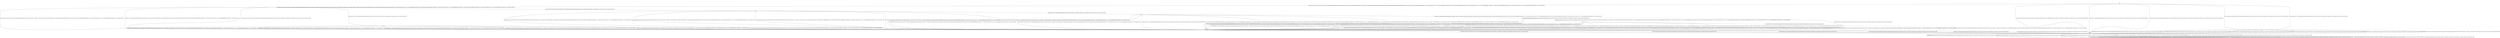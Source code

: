 digraph g {
__start0 [label="" shape="none"];

	s0 [shape="circle" label="s0"];
	s1 [shape="circle" label="s1"];
	s2 [shape="circle" label="s2"];
	s3 [shape="circle" label="s3"];
	s4 [shape="circle" label="s4"];
	s5 [shape="circle" label="s5"];
	s6 [shape="circle" label="s6"];
	s7 [shape="circle" label="s7"];
	s8 [shape="circle" label="s8"];
	s9 [shape="circle" label="s9"];
	s10 [shape="circle" label="s10"];
	s11 [shape="circle" label="s11"];
	s0 -> s1 [label="ClientHelloWord{suite=TLS_RSA_WITH_AES_128_CBC_SHA} / ResponseFingerprint[Exception=false, Encrypted=false, #Records=3, #Messages=3, RecordClasses=[Record,Record,Record,], MessageClasses=[ServerHelloMessage,CertificateMessage,ServerHelloDoneMessage,], Messages=[SERVER_HELLO,CERTIFICATE,SERVER_HELLO_DONE,], Reccords=[Record{contentType=ModifiableByte{originalValue=22}, protocolVersion=Original byte value is: 03 01, length=ModifiableInteger{originalValue=74}},Record{contentType=ModifiableByte{originalValue=22}, protocolVersion=Original byte value is: 03 01, length=ModifiableInteger{originalValue=772}},Record{contentType=ModifiableByte{originalValue=22}, protocolVersion=Original byte value is: 03 01, length=ModifiableInteger{originalValue=4}},], NetworkState=TIMEOUT]"];
	s0 -> s3 [label="GenericMessageWord{message=APPLICATION} / ResponseFingerprint[Exception=false, Encrypted=false, #Records=0, #Messages=0, RecordClasses=[], MessageClasses=[], Messages=[], Reccords=[], NetworkState=TIMEOUT]"];
	s0 -> s3 [label="ChangeCipherSpecWord{} / ResponseFingerprint[Exception=false, Encrypted=false, #Records=0, #Messages=0, RecordClasses=[], MessageClasses=[], Messages=[], Reccords=[], NetworkState=TIMEOUT]"];
	s0 -> s2 [label="GenericMessageWord{message=RSA_CLIENT_KEY_EXCHANGE} / ResponseFingerprint[Exception=false, Encrypted=false, #Records=0, #Messages=0, RecordClasses=[], MessageClasses=[], Messages=[], Reccords=[], NetworkState=SOCKET_EXCEPTION]"];
	s0 -> s2 [label="FinishedWord{} / ResponseFingerprint[Exception=false, Encrypted=false, #Records=0, #Messages=0, RecordClasses=[], MessageClasses=[], Messages=[], Reccords=[], NetworkState=SOCKET_EXCEPTION]"];
	s0 -> s2 [label="GenericMessageWord{message=PSK_RSA_CLIENT_KEY_EXCHANGE} / ResponseFingerprint[Exception=false, Encrypted=false, #Records=0, #Messages=0, RecordClasses=[], MessageClasses=[], Messages=[], Reccords=[], NetworkState=SOCKET_EXCEPTION]"];
	s1 -> s1 [label="ClientHelloWord{suite=TLS_RSA_WITH_AES_128_CBC_SHA} / ResponseFingerprint[Exception=false, Encrypted=false, #Records=3, #Messages=3, RecordClasses=[Record,Record,Record,], MessageClasses=[ServerHelloMessage,CertificateMessage,ServerHelloDoneMessage,], Messages=[SERVER_HELLO,CERTIFICATE,SERVER_HELLO_DONE,], Reccords=[Record{contentType=ModifiableByte{originalValue=22}, protocolVersion=Original byte value is: 03 01, length=ModifiableInteger{originalValue=74}},Record{contentType=ModifiableByte{originalValue=22}, protocolVersion=Original byte value is: 03 01, length=ModifiableInteger{originalValue=772}},Record{contentType=ModifiableByte{originalValue=22}, protocolVersion=Original byte value is: 03 01, length=ModifiableInteger{originalValue=4}},], NetworkState=TIMEOUT]"];
	s1 -> s4 [label="GenericMessageWord{message=APPLICATION} / ResponseFingerprint[Exception=false, Encrypted=false, #Records=1, #Messages=1, RecordClasses=[Record,], MessageClasses=[AlertMessage,], Messages=[Alert(FATAL,UNEXPECTED_MESSAGE),], Reccords=[Record{contentType=ModifiableByte{originalValue=21}, protocolVersion=Original byte value is: 03 01, length=ModifiableInteger{originalValue=2}},], NetworkState=CLOSED]"];
	s1 -> s6 [label="ChangeCipherSpecWord{} / ResponseFingerprint[Exception=false, Encrypted=false, #Records=0, #Messages=0, RecordClasses=[], MessageClasses=[], Messages=[], Reccords=[], NetworkState=TIMEOUT]"];
	s1 -> s7 [label="GenericMessageWord{message=RSA_CLIENT_KEY_EXCHANGE} / ResponseFingerprint[Exception=false, Encrypted=false, #Records=0, #Messages=0, RecordClasses=[], MessageClasses=[], Messages=[], Reccords=[], NetworkState=TIMEOUT]"];
	s1 -> s4 [label="FinishedWord{} / ResponseFingerprint[Exception=false, Encrypted=false, #Records=1, #Messages=1, RecordClasses=[Record,], MessageClasses=[AlertMessage,], Messages=[Alert(FATAL,UNEXPECTED_MESSAGE),], Reccords=[Record{contentType=ModifiableByte{originalValue=21}, protocolVersion=Original byte value is: 03 01, length=ModifiableInteger{originalValue=2}},], NetworkState=CLOSED]"];
	s1 -> s4 [label="GenericMessageWord{message=PSK_RSA_CLIENT_KEY_EXCHANGE} / ResponseFingerprint[Exception=false, Encrypted=false, #Records=0, #Messages=0, RecordClasses=[], MessageClasses=[], Messages=[], Reccords=[], NetworkState=CLOSED]"];
	s2 -> s5 [label="ClientHelloWord{suite=TLS_RSA_WITH_AES_128_CBC_SHA} / ResponseFingerprint[Exception=true, Encrypted=false, #Records=0, #Messages=0, RecordClasses=[], MessageClasses=[], Messages=[], Reccords=[], NetworkState=CLOSED]"];
	s2 -> s5 [label="GenericMessageWord{message=APPLICATION} / ResponseFingerprint[Exception=true, Encrypted=false, #Records=0, #Messages=0, RecordClasses=[], MessageClasses=[], Messages=[], Reccords=[], NetworkState=CLOSED]"];
	s2 -> s5 [label="ChangeCipherSpecWord{} / ResponseFingerprint[Exception=true, Encrypted=false, #Records=0, #Messages=0, RecordClasses=[], MessageClasses=[], Messages=[], Reccords=[], NetworkState=CLOSED]"];
	s2 -> s5 [label="GenericMessageWord{message=RSA_CLIENT_KEY_EXCHANGE} / ResponseFingerprint[Exception=true, Encrypted=false, #Records=0, #Messages=0, RecordClasses=[], MessageClasses=[], Messages=[], Reccords=[], NetworkState=CLOSED]"];
	s2 -> s5 [label="FinishedWord{} / ResponseFingerprint[Exception=true, Encrypted=false, #Records=0, #Messages=0, RecordClasses=[], MessageClasses=[], Messages=[], Reccords=[], NetworkState=CLOSED]"];
	s2 -> s5 [label="GenericMessageWord{message=PSK_RSA_CLIENT_KEY_EXCHANGE} / ResponseFingerprint[Exception=true, Encrypted=false, #Records=0, #Messages=0, RecordClasses=[], MessageClasses=[], Messages=[], Reccords=[], NetworkState=CLOSED]"];
	s3 -> s2 [label="ClientHelloWord{suite=TLS_RSA_WITH_AES_128_CBC_SHA} / ResponseFingerprint[Exception=false, Encrypted=false, #Records=0, #Messages=0, RecordClasses=[], MessageClasses=[], Messages=[], Reccords=[], NetworkState=SOCKET_EXCEPTION]"];
	s3 -> s2 [label="GenericMessageWord{message=APPLICATION} / ResponseFingerprint[Exception=false, Encrypted=false, #Records=0, #Messages=0, RecordClasses=[], MessageClasses=[], Messages=[], Reccords=[], NetworkState=SOCKET_EXCEPTION]"];
	s3 -> s2 [label="ChangeCipherSpecWord{} / ResponseFingerprint[Exception=false, Encrypted=false, #Records=0, #Messages=0, RecordClasses=[], MessageClasses=[], Messages=[], Reccords=[], NetworkState=SOCKET_EXCEPTION]"];
	s3 -> s2 [label="GenericMessageWord{message=RSA_CLIENT_KEY_EXCHANGE} / ResponseFingerprint[Exception=false, Encrypted=false, #Records=0, #Messages=0, RecordClasses=[], MessageClasses=[], Messages=[], Reccords=[], NetworkState=SOCKET_EXCEPTION]"];
	s3 -> s2 [label="FinishedWord{} / ResponseFingerprint[Exception=false, Encrypted=false, #Records=0, #Messages=0, RecordClasses=[], MessageClasses=[], Messages=[], Reccords=[], NetworkState=SOCKET_EXCEPTION]"];
	s3 -> s2 [label="GenericMessageWord{message=PSK_RSA_CLIENT_KEY_EXCHANGE} / ResponseFingerprint[Exception=false, Encrypted=false, #Records=0, #Messages=0, RecordClasses=[], MessageClasses=[], Messages=[], Reccords=[], NetworkState=SOCKET_EXCEPTION]"];
	s4 -> s2 [label="ClientHelloWord{suite=TLS_RSA_WITH_AES_128_CBC_SHA} / ResponseFingerprint[Exception=false, Encrypted=false, #Records=0, #Messages=0, RecordClasses=[], MessageClasses=[], Messages=[], Reccords=[], NetworkState=CLOSED]"];
	s4 -> s2 [label="GenericMessageWord{message=APPLICATION} / ResponseFingerprint[Exception=false, Encrypted=false, #Records=0, #Messages=0, RecordClasses=[], MessageClasses=[], Messages=[], Reccords=[], NetworkState=CLOSED]"];
	s4 -> s2 [label="ChangeCipherSpecWord{} / ResponseFingerprint[Exception=false, Encrypted=false, #Records=0, #Messages=0, RecordClasses=[], MessageClasses=[], Messages=[], Reccords=[], NetworkState=CLOSED]"];
	s4 -> s2 [label="GenericMessageWord{message=RSA_CLIENT_KEY_EXCHANGE} / ResponseFingerprint[Exception=false, Encrypted=false, #Records=0, #Messages=0, RecordClasses=[], MessageClasses=[], Messages=[], Reccords=[], NetworkState=CLOSED]"];
	s4 -> s2 [label="FinishedWord{} / ResponseFingerprint[Exception=false, Encrypted=false, #Records=0, #Messages=0, RecordClasses=[], MessageClasses=[], Messages=[], Reccords=[], NetworkState=CLOSED]"];
	s4 -> s2 [label="GenericMessageWord{message=PSK_RSA_CLIENT_KEY_EXCHANGE} / ResponseFingerprint[Exception=false, Encrypted=false, #Records=0, #Messages=0, RecordClasses=[], MessageClasses=[], Messages=[], Reccords=[], NetworkState=CLOSED]"];
	s5 -> s5 [label="ClientHelloWord{suite=TLS_RSA_WITH_AES_128_CBC_SHA} / ResponseFingerprint[Exception=false, Encrypted=false, #Records=0, #Messages=0, RecordClasses=[], MessageClasses=[], Messages=[], Reccords=[], NetworkState=CLOSED]"];
	s5 -> s5 [label="GenericMessageWord{message=APPLICATION} / ResponseFingerprint[Exception=false, Encrypted=false, #Records=0, #Messages=0, RecordClasses=[], MessageClasses=[], Messages=[], Reccords=[], NetworkState=CLOSED]"];
	s5 -> s5 [label="ChangeCipherSpecWord{} / ResponseFingerprint[Exception=false, Encrypted=false, #Records=0, #Messages=0, RecordClasses=[], MessageClasses=[], Messages=[], Reccords=[], NetworkState=CLOSED]"];
	s5 -> s5 [label="GenericMessageWord{message=RSA_CLIENT_KEY_EXCHANGE} / ResponseFingerprint[Exception=false, Encrypted=false, #Records=0, #Messages=0, RecordClasses=[], MessageClasses=[], Messages=[], Reccords=[], NetworkState=CLOSED]"];
	s5 -> s5 [label="FinishedWord{} / ResponseFingerprint[Exception=false, Encrypted=false, #Records=0, #Messages=0, RecordClasses=[], MessageClasses=[], Messages=[], Reccords=[], NetworkState=CLOSED]"];
	s5 -> s5 [label="GenericMessageWord{message=PSK_RSA_CLIENT_KEY_EXCHANGE} / ResponseFingerprint[Exception=false, Encrypted=false, #Records=0, #Messages=0, RecordClasses=[], MessageClasses=[], Messages=[], Reccords=[], NetworkState=CLOSED]"];
	s6 -> s4 [label="ClientHelloWord{suite=TLS_RSA_WITH_AES_128_CBC_SHA} / ResponseFingerprint[Exception=false, Encrypted=false, #Records=1, #Messages=1, RecordClasses=[Record,], MessageClasses=[AlertMessage,], Messages=[Alert(FATAL,DECRYPTION_FAILED_RESERVED),], Reccords=[Record{contentType=ModifiableByte{originalValue=21}, protocolVersion=Original byte value is: 03 01, length=ModifiableInteger{originalValue=2}},], NetworkState=CLOSED]"];
	s6 -> s4 [label="GenericMessageWord{message=APPLICATION} / ResponseFingerprint[Exception=false, Encrypted=false, #Records=1, #Messages=1, RecordClasses=[Record,], MessageClasses=[AlertMessage,], Messages=[Alert(FATAL,DECRYPTION_FAILED_RESERVED),], Reccords=[Record{contentType=ModifiableByte{originalValue=21}, protocolVersion=Original byte value is: 03 01, length=ModifiableInteger{originalValue=2}},], NetworkState=CLOSED]"];
	s6 -> s4 [label="ChangeCipherSpecWord{} / ResponseFingerprint[Exception=false, Encrypted=false, #Records=1, #Messages=1, RecordClasses=[Record,], MessageClasses=[AlertMessage,], Messages=[Alert(FATAL,DECRYPTION_FAILED_RESERVED),], Reccords=[Record{contentType=ModifiableByte{originalValue=21}, protocolVersion=Original byte value is: 03 01, length=ModifiableInteger{originalValue=2}},], NetworkState=CLOSED]"];
	s6 -> s4 [label="GenericMessageWord{message=RSA_CLIENT_KEY_EXCHANGE} / ResponseFingerprint[Exception=false, Encrypted=false, #Records=1, #Messages=1, RecordClasses=[Record,], MessageClasses=[AlertMessage,], Messages=[Alert(FATAL,DECRYPTION_FAILED_RESERVED),], Reccords=[Record{contentType=ModifiableByte{originalValue=21}, protocolVersion=Original byte value is: 03 01, length=ModifiableInteger{originalValue=2}},], NetworkState=CLOSED]"];
	s6 -> s4 [label="FinishedWord{} / ResponseFingerprint[Exception=false, Encrypted=false, #Records=1, #Messages=1, RecordClasses=[Record,], MessageClasses=[AlertMessage,], Messages=[Alert(FATAL,BAD_RECORD_MAC),], Reccords=[Record{contentType=ModifiableByte{originalValue=21}, protocolVersion=Original byte value is: 03 01, length=ModifiableInteger{originalValue=2}},], NetworkState=CLOSED]"];
	s6 -> s4 [label="GenericMessageWord{message=PSK_RSA_CLIENT_KEY_EXCHANGE} / ResponseFingerprint[Exception=false, Encrypted=false, #Records=1, #Messages=1, RecordClasses=[Record,], MessageClasses=[AlertMessage,], Messages=[Alert(FATAL,DECRYPTION_FAILED_RESERVED),], Reccords=[Record{contentType=ModifiableByte{originalValue=21}, protocolVersion=Original byte value is: 03 01, length=ModifiableInteger{originalValue=2}},], NetworkState=CLOSED]"];
	s7 -> s4 [label="ClientHelloWord{suite=TLS_RSA_WITH_AES_128_CBC_SHA} / ResponseFingerprint[Exception=false, Encrypted=false, #Records=1, #Messages=1, RecordClasses=[Record,], MessageClasses=[AlertMessage,], Messages=[Alert(FATAL,UNEXPECTED_MESSAGE),], Reccords=[Record{contentType=ModifiableByte{originalValue=21}, protocolVersion=Original byte value is: 03 01, length=ModifiableInteger{originalValue=2}},], NetworkState=CLOSED]"];
	s7 -> s4 [label="GenericMessageWord{message=APPLICATION} / ResponseFingerprint[Exception=false, Encrypted=false, #Records=1, #Messages=1, RecordClasses=[Record,], MessageClasses=[AlertMessage,], Messages=[Alert(FATAL,UNEXPECTED_MESSAGE),], Reccords=[Record{contentType=ModifiableByte{originalValue=21}, protocolVersion=Original byte value is: 03 01, length=ModifiableInteger{originalValue=2}},], NetworkState=CLOSED]"];
	s7 -> s8 [label="ChangeCipherSpecWord{} / ResponseFingerprint[Exception=false, Encrypted=false, #Records=0, #Messages=0, RecordClasses=[], MessageClasses=[], Messages=[], Reccords=[], NetworkState=TIMEOUT]"];
	s7 -> s4 [label="GenericMessageWord{message=RSA_CLIENT_KEY_EXCHANGE} / ResponseFingerprint[Exception=false, Encrypted=false, #Records=1, #Messages=1, RecordClasses=[Record,], MessageClasses=[AlertMessage,], Messages=[Alert(FATAL,UNEXPECTED_MESSAGE),], Reccords=[Record{contentType=ModifiableByte{originalValue=21}, protocolVersion=Original byte value is: 03 01, length=ModifiableInteger{originalValue=2}},], NetworkState=CLOSED]"];
	s7 -> s4 [label="FinishedWord{} / ResponseFingerprint[Exception=false, Encrypted=false, #Records=1, #Messages=1, RecordClasses=[Record,], MessageClasses=[AlertMessage,], Messages=[Alert(FATAL,UNEXPECTED_MESSAGE),], Reccords=[Record{contentType=ModifiableByte{originalValue=21}, protocolVersion=Original byte value is: 03 01, length=ModifiableInteger{originalValue=2}},], NetworkState=CLOSED]"];
	s7 -> s4 [label="GenericMessageWord{message=PSK_RSA_CLIENT_KEY_EXCHANGE} / ResponseFingerprint[Exception=false, Encrypted=false, #Records=1, #Messages=1, RecordClasses=[Record,], MessageClasses=[AlertMessage,], Messages=[Alert(FATAL,UNEXPECTED_MESSAGE),], Reccords=[Record{contentType=ModifiableByte{originalValue=21}, protocolVersion=Original byte value is: 03 01, length=ModifiableInteger{originalValue=2}},], NetworkState=CLOSED]"];
	s8 -> s4 [label="ClientHelloWord{suite=TLS_RSA_WITH_AES_128_CBC_SHA} / ResponseFingerprint[Exception=false, Encrypted=false, #Records=1, #Messages=1, RecordClasses=[Record,], MessageClasses=[AlertMessage,], Messages=[Alert(FATAL,UNEXPECTED_MESSAGE),], Reccords=[Record{contentType=ModifiableByte{originalValue=21}, protocolVersion=Original byte value is: 03 01, length=ModifiableInteger{originalValue=2}},], NetworkState=CLOSED]"];
	s8 -> s4 [label="GenericMessageWord{message=APPLICATION} / ResponseFingerprint[Exception=false, Encrypted=false, #Records=1, #Messages=1, RecordClasses=[Record,], MessageClasses=[AlertMessage,], Messages=[Alert(FATAL,UNEXPECTED_MESSAGE),], Reccords=[Record{contentType=ModifiableByte{originalValue=21}, protocolVersion=Original byte value is: 03 01, length=ModifiableInteger{originalValue=2}},], NetworkState=CLOSED]"];
	s8 -> s4 [label="ChangeCipherSpecWord{} / ResponseFingerprint[Exception=false, Encrypted=false, #Records=1, #Messages=1, RecordClasses=[Record,], MessageClasses=[AlertMessage,], Messages=[Alert(FATAL,UNEXPECTED_MESSAGE),], Reccords=[Record{contentType=ModifiableByte{originalValue=21}, protocolVersion=Original byte value is: 03 01, length=ModifiableInteger{originalValue=2}},], NetworkState=CLOSED]"];
	s8 -> s4 [label="GenericMessageWord{message=RSA_CLIENT_KEY_EXCHANGE} / ResponseFingerprint[Exception=false, Encrypted=false, #Records=1, #Messages=1, RecordClasses=[Record,], MessageClasses=[AlertMessage,], Messages=[Alert(FATAL,UNEXPECTED_MESSAGE),], Reccords=[Record{contentType=ModifiableByte{originalValue=21}, protocolVersion=Original byte value is: 03 01, length=ModifiableInteger{originalValue=2}},], NetworkState=CLOSED]"];
	s8 -> s9 [label="FinishedWord{} / ResponseFingerprint[Exception=false, Encrypted=false, #Records=2, #Messages=2, RecordClasses=[Record,Record,], MessageClasses=[ChangeCipherSpecMessage,FinishedMessage,], Messages=[CHANGE_CIPHER_SPEC,FINISHED,], Reccords=[Record{contentType=ModifiableByte{originalValue=20}, protocolVersion=Original byte value is: 03 01, length=ModifiableInteger{originalValue=1}},Record{contentType=ModifiableByte{originalValue=22}, protocolVersion=Original byte value is: 03 01, length=ModifiableInteger{originalValue=48}},], NetworkState=TIMEOUT]"];
	s8 -> s4 [label="GenericMessageWord{message=PSK_RSA_CLIENT_KEY_EXCHANGE} / ResponseFingerprint[Exception=false, Encrypted=false, #Records=1, #Messages=1, RecordClasses=[Record,], MessageClasses=[AlertMessage,], Messages=[Alert(FATAL,UNEXPECTED_MESSAGE),], Reccords=[Record{contentType=ModifiableByte{originalValue=21}, protocolVersion=Original byte value is: 03 01, length=ModifiableInteger{originalValue=2}},], NetworkState=CLOSED]"];
	s9 -> s10 [label="ClientHelloWord{suite=TLS_RSA_WITH_AES_128_CBC_SHA} / ResponseFingerprint[Exception=false, Encrypted=false, #Records=3, #Messages=3, RecordClasses=[Record,Record,Record,], MessageClasses=[ServerHelloMessage,ChangeCipherSpecMessage,FinishedMessage,], Messages=[SERVER_HELLO,CHANGE_CIPHER_SPEC,FINISHED,], Reccords=[Record{contentType=ModifiableByte{originalValue=22}, protocolVersion=Original byte value is: 03 01, length=ModifiableInteger{originalValue=96}},Record{contentType=ModifiableByte{originalValue=20}, protocolVersion=Original byte value is: 03 01, length=ModifiableInteger{originalValue=32}},Record{contentType=ModifiableByte{originalValue=22}, protocolVersion=Original byte value is: 03 01, length=ModifiableInteger{originalValue=48}},], NetworkState=TIMEOUT]"];
	s9 -> s9 [label="GenericMessageWord{message=APPLICATION} / ResponseFingerprint[Exception=false, Encrypted=false, #Records=0, #Messages=0, RecordClasses=[], MessageClasses=[], Messages=[], Reccords=[], NetworkState=TIMEOUT]"];
	s9 -> s11 [label="ChangeCipherSpecWord{} / ResponseFingerprint[Exception=false, Encrypted=false, #Records=0, #Messages=0, RecordClasses=[], MessageClasses=[], Messages=[], Reccords=[], NetworkState=TIMEOUT]"];
	s9 -> s4 [label="GenericMessageWord{message=RSA_CLIENT_KEY_EXCHANGE} / ResponseFingerprint[Exception=false, Encrypted=true, #Records=1, #Messages=1, RecordClasses=[Record,], MessageClasses=[AlertMessage,], Messages=[Alert(FATAL,UNEXPECTED_MESSAGE),], Reccords=[Record{contentType=ModifiableByte{originalValue=21}, protocolVersion=Original byte value is: 03 01, length=ModifiableInteger{originalValue=32}},], NetworkState=CLOSED]"];
	s9 -> s4 [label="FinishedWord{} / ResponseFingerprint[Exception=false, Encrypted=true, #Records=1, #Messages=1, RecordClasses=[Record,], MessageClasses=[AlertMessage,], Messages=[Alert(FATAL,UNEXPECTED_MESSAGE),], Reccords=[Record{contentType=ModifiableByte{originalValue=21}, protocolVersion=Original byte value is: 03 01, length=ModifiableInteger{originalValue=32}},], NetworkState=CLOSED]"];
	s9 -> s4 [label="GenericMessageWord{message=PSK_RSA_CLIENT_KEY_EXCHANGE} / ResponseFingerprint[Exception=false, Encrypted=true, #Records=1, #Messages=1, RecordClasses=[Record,], MessageClasses=[AlertMessage,], Messages=[Alert(FATAL,UNEXPECTED_MESSAGE),], Reccords=[Record{contentType=ModifiableByte{originalValue=21}, protocolVersion=Original byte value is: 03 01, length=ModifiableInteger{originalValue=32}},], NetworkState=CLOSED]"];
	s10 -> s4 [label="ClientHelloWord{suite=TLS_RSA_WITH_AES_128_CBC_SHA} / ResponseFingerprint[Exception=false, Encrypted=true, #Records=1, #Messages=1, RecordClasses=[Record,], MessageClasses=[AlertMessage,], Messages=[Alert(FATAL,UNEXPECTED_MESSAGE),], Reccords=[Record{contentType=ModifiableByte{originalValue=21}, protocolVersion=Original byte value is: 03 01, length=ModifiableInteger{originalValue=32}},], NetworkState=CLOSED]"];
	s10 -> s4 [label="GenericMessageWord{message=APPLICATION} / ResponseFingerprint[Exception=false, Encrypted=true, #Records=1, #Messages=1, RecordClasses=[Record,], MessageClasses=[AlertMessage,], Messages=[Alert(FATAL,UNEXPECTED_MESSAGE),], Reccords=[Record{contentType=ModifiableByte{originalValue=21}, protocolVersion=Original byte value is: 03 01, length=ModifiableInteger{originalValue=32}},], NetworkState=CLOSED]"];
	s10 -> s11 [label="ChangeCipherSpecWord{} / ResponseFingerprint[Exception=false, Encrypted=false, #Records=0, #Messages=0, RecordClasses=[], MessageClasses=[], Messages=[], Reccords=[], NetworkState=TIMEOUT]"];
	s10 -> s4 [label="GenericMessageWord{message=RSA_CLIENT_KEY_EXCHANGE} / ResponseFingerprint[Exception=false, Encrypted=true, #Records=1, #Messages=1, RecordClasses=[Record,], MessageClasses=[AlertMessage,], Messages=[Alert(FATAL,UNEXPECTED_MESSAGE),], Reccords=[Record{contentType=ModifiableByte{originalValue=21}, protocolVersion=Original byte value is: 03 01, length=ModifiableInteger{originalValue=32}},], NetworkState=CLOSED]"];
	s10 -> s4 [label="FinishedWord{} / ResponseFingerprint[Exception=false, Encrypted=true, #Records=1, #Messages=1, RecordClasses=[Record,], MessageClasses=[AlertMessage,], Messages=[Alert(FATAL,UNEXPECTED_MESSAGE),], Reccords=[Record{contentType=ModifiableByte{originalValue=21}, protocolVersion=Original byte value is: 03 01, length=ModifiableInteger{originalValue=32}},], NetworkState=CLOSED]"];
	s10 -> s4 [label="GenericMessageWord{message=PSK_RSA_CLIENT_KEY_EXCHANGE} / ResponseFingerprint[Exception=false, Encrypted=true, #Records=1, #Messages=1, RecordClasses=[Record,], MessageClasses=[AlertMessage,], Messages=[Alert(FATAL,UNEXPECTED_MESSAGE),], Reccords=[Record{contentType=ModifiableByte{originalValue=21}, protocolVersion=Original byte value is: 03 01, length=ModifiableInteger{originalValue=32}},], NetworkState=CLOSED]"];
	s11 -> s4 [label="ClientHelloWord{suite=TLS_RSA_WITH_AES_128_CBC_SHA} / ResponseFingerprint[Exception=false, Encrypted=true, #Records=1, #Messages=1, RecordClasses=[Record,], MessageClasses=[AlertMessage,], Messages=[Alert(FATAL,UNEXPECTED_MESSAGE),], Reccords=[Record{contentType=ModifiableByte{originalValue=21}, protocolVersion=Original byte value is: 03 01, length=ModifiableInteger{originalValue=32}},], NetworkState=CLOSED]"];
	s11 -> s4 [label="GenericMessageWord{message=APPLICATION} / ResponseFingerprint[Exception=false, Encrypted=true, #Records=1, #Messages=1, RecordClasses=[Record,], MessageClasses=[AlertMessage,], Messages=[Alert(FATAL,UNEXPECTED_MESSAGE),], Reccords=[Record{contentType=ModifiableByte{originalValue=21}, protocolVersion=Original byte value is: 03 01, length=ModifiableInteger{originalValue=32}},], NetworkState=CLOSED]"];
	s11 -> s4 [label="ChangeCipherSpecWord{} / ResponseFingerprint[Exception=false, Encrypted=true, #Records=1, #Messages=1, RecordClasses=[Record,], MessageClasses=[AlertMessage,], Messages=[Alert(FATAL,UNEXPECTED_MESSAGE),], Reccords=[Record{contentType=ModifiableByte{originalValue=21}, protocolVersion=Original byte value is: 03 01, length=ModifiableInteger{originalValue=32}},], NetworkState=CLOSED]"];
	s11 -> s4 [label="GenericMessageWord{message=RSA_CLIENT_KEY_EXCHANGE} / ResponseFingerprint[Exception=false, Encrypted=true, #Records=1, #Messages=1, RecordClasses=[Record,], MessageClasses=[AlertMessage,], Messages=[Alert(FATAL,UNEXPECTED_MESSAGE),], Reccords=[Record{contentType=ModifiableByte{originalValue=21}, protocolVersion=Original byte value is: 03 01, length=ModifiableInteger{originalValue=32}},], NetworkState=CLOSED]"];
	s11 -> s4 [label="FinishedWord{} / ResponseFingerprint[Exception=false, Encrypted=true, #Records=1, #Messages=1, RecordClasses=[Record,], MessageClasses=[AlertMessage,], Messages=[Alert(FATAL,DECRYPT_ERROR),], Reccords=[Record{contentType=ModifiableByte{originalValue=21}, protocolVersion=Original byte value is: 03 01, length=ModifiableInteger{originalValue=32}},], NetworkState=CLOSED]"];
	s11 -> s4 [label="GenericMessageWord{message=PSK_RSA_CLIENT_KEY_EXCHANGE} / ResponseFingerprint[Exception=false, Encrypted=true, #Records=1, #Messages=1, RecordClasses=[Record,], MessageClasses=[AlertMessage,], Messages=[Alert(FATAL,UNEXPECTED_MESSAGE),], Reccords=[Record{contentType=ModifiableByte{originalValue=21}, protocolVersion=Original byte value is: 03 01, length=ModifiableInteger{originalValue=32}},], NetworkState=CLOSED]"];

__start0 -> s0;
}
